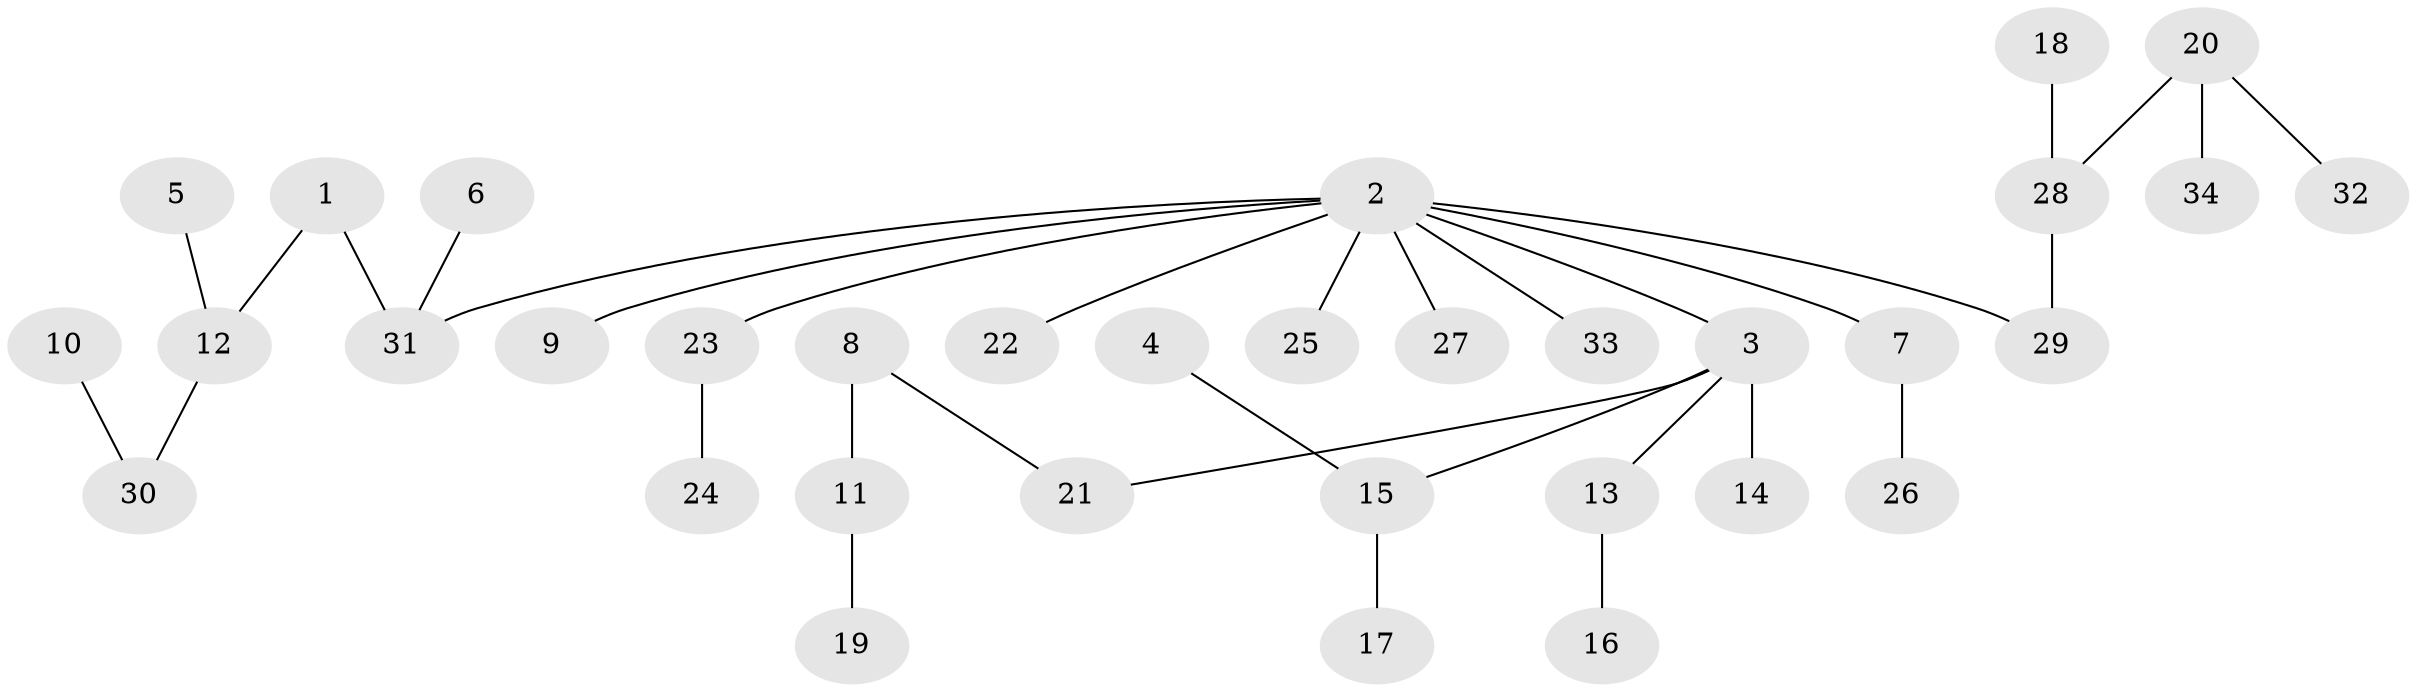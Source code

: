 // original degree distribution, {6: 0.029411764705882353, 4: 0.08823529411764706, 3: 0.11764705882352941, 2: 0.2647058823529412, 5: 0.014705882352941176, 1: 0.4852941176470588}
// Generated by graph-tools (version 1.1) at 2025/50/03/09/25 03:50:16]
// undirected, 34 vertices, 33 edges
graph export_dot {
graph [start="1"]
  node [color=gray90,style=filled];
  1;
  2;
  3;
  4;
  5;
  6;
  7;
  8;
  9;
  10;
  11;
  12;
  13;
  14;
  15;
  16;
  17;
  18;
  19;
  20;
  21;
  22;
  23;
  24;
  25;
  26;
  27;
  28;
  29;
  30;
  31;
  32;
  33;
  34;
  1 -- 12 [weight=1.0];
  1 -- 31 [weight=1.0];
  2 -- 3 [weight=1.0];
  2 -- 7 [weight=1.0];
  2 -- 9 [weight=1.0];
  2 -- 22 [weight=1.0];
  2 -- 23 [weight=1.0];
  2 -- 25 [weight=1.0];
  2 -- 27 [weight=1.0];
  2 -- 29 [weight=1.0];
  2 -- 31 [weight=1.0];
  2 -- 33 [weight=1.0];
  3 -- 13 [weight=1.0];
  3 -- 14 [weight=1.0];
  3 -- 15 [weight=1.0];
  3 -- 21 [weight=1.0];
  4 -- 15 [weight=1.0];
  5 -- 12 [weight=1.0];
  6 -- 31 [weight=1.0];
  7 -- 26 [weight=1.0];
  8 -- 11 [weight=1.0];
  8 -- 21 [weight=1.0];
  10 -- 30 [weight=1.0];
  11 -- 19 [weight=1.0];
  12 -- 30 [weight=1.0];
  13 -- 16 [weight=1.0];
  15 -- 17 [weight=1.0];
  18 -- 28 [weight=1.0];
  20 -- 28 [weight=1.0];
  20 -- 32 [weight=1.0];
  20 -- 34 [weight=1.0];
  23 -- 24 [weight=1.0];
  28 -- 29 [weight=1.0];
}
